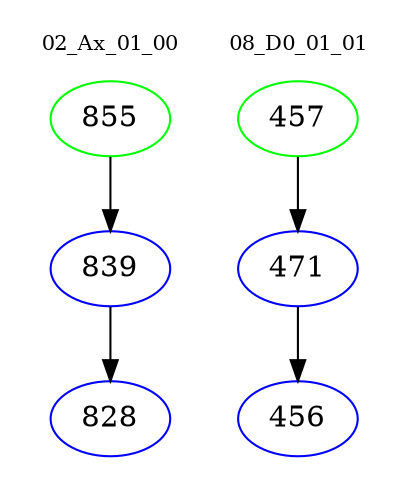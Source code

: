 digraph{
subgraph cluster_0 {
color = white
label = "02_Ax_01_00";
fontsize=10;
T0_855 [label="855", color="green"]
T0_855 -> T0_839 [color="black"]
T0_839 [label="839", color="blue"]
T0_839 -> T0_828 [color="black"]
T0_828 [label="828", color="blue"]
}
subgraph cluster_1 {
color = white
label = "08_D0_01_01";
fontsize=10;
T1_457 [label="457", color="green"]
T1_457 -> T1_471 [color="black"]
T1_471 [label="471", color="blue"]
T1_471 -> T1_456 [color="black"]
T1_456 [label="456", color="blue"]
}
}
